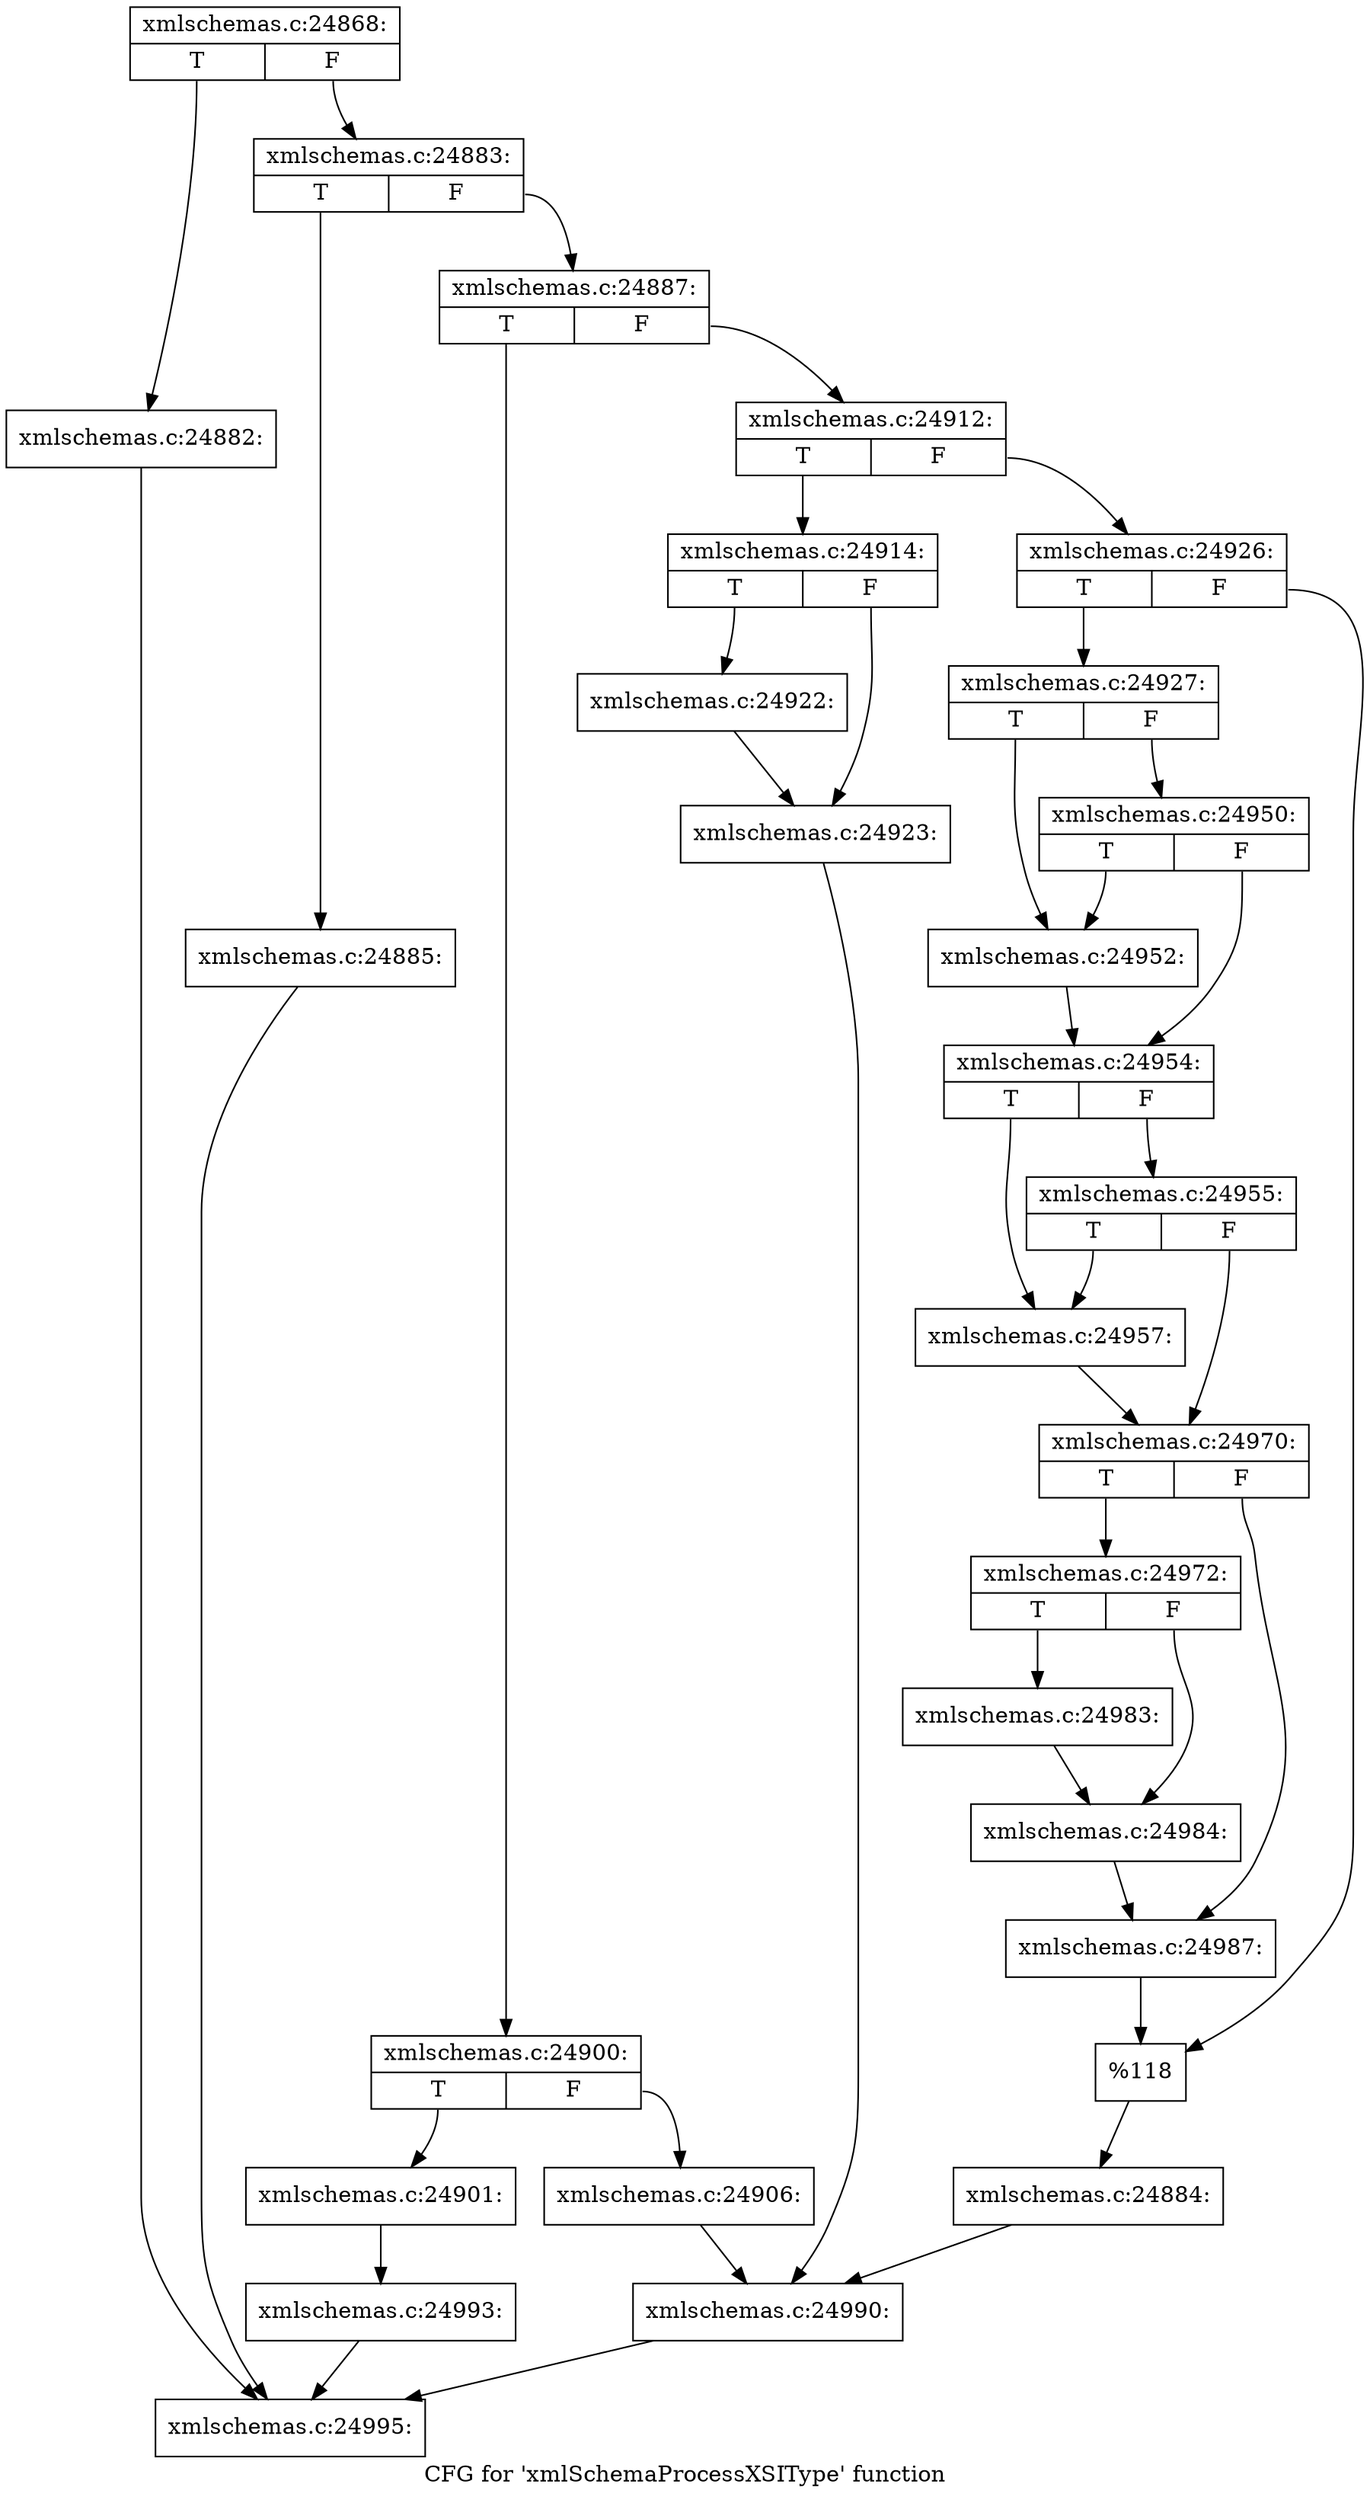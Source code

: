 digraph "CFG for 'xmlSchemaProcessXSIType' function" {
	label="CFG for 'xmlSchemaProcessXSIType' function";

	Node0x54e2510 [shape=record,label="{xmlschemas.c:24868:|{<s0>T|<s1>F}}"];
	Node0x54e2510:s0 -> Node0x54f7b70;
	Node0x54e2510:s1 -> Node0x54f7bc0;
	Node0x54f7b70 [shape=record,label="{xmlschemas.c:24882:}"];
	Node0x54f7b70 -> Node0x54e63f0;
	Node0x54f7bc0 [shape=record,label="{xmlschemas.c:24883:|{<s0>T|<s1>F}}"];
	Node0x54f7bc0:s0 -> Node0x54f8250;
	Node0x54f7bc0:s1 -> Node0x54f82f0;
	Node0x54f8250 [shape=record,label="{xmlschemas.c:24885:}"];
	Node0x54f8250 -> Node0x54e63f0;
	Node0x54f82f0 [shape=record,label="{xmlschemas.c:24887:|{<s0>T|<s1>F}}"];
	Node0x54f82f0:s0 -> Node0x54f99d0;
	Node0x54f82f0:s1 -> Node0x54f9f00;
	Node0x54f99d0 [shape=record,label="{xmlschemas.c:24900:|{<s0>T|<s1>F}}"];
	Node0x54f99d0:s0 -> Node0x54fa120;
	Node0x54f99d0:s1 -> Node0x54fa170;
	Node0x54fa120 [shape=record,label="{xmlschemas.c:24901:}"];
	Node0x54fa120 -> Node0x54f9330;
	Node0x54fa170 [shape=record,label="{xmlschemas.c:24906:}"];
	Node0x54fa170 -> Node0x54f98a0;
	Node0x54f9f00 [shape=record,label="{xmlschemas.c:24912:|{<s0>T|<s1>F}}"];
	Node0x54f9f00:s0 -> Node0x54fb510;
	Node0x54f9f00:s1 -> Node0x54fb560;
	Node0x54fb510 [shape=record,label="{xmlschemas.c:24914:|{<s0>T|<s1>F}}"];
	Node0x54fb510:s0 -> Node0x54fc5e0;
	Node0x54fb510:s1 -> Node0x54fc630;
	Node0x54fc5e0 [shape=record,label="{xmlschemas.c:24922:}"];
	Node0x54fc5e0 -> Node0x54fc630;
	Node0x54fc630 [shape=record,label="{xmlschemas.c:24923:}"];
	Node0x54fc630 -> Node0x54f98a0;
	Node0x54fb560 [shape=record,label="{xmlschemas.c:24926:|{<s0>T|<s1>F}}"];
	Node0x54fb560:s0 -> Node0x54fcf20;
	Node0x54fb560:s1 -> Node0x54fcf70;
	Node0x54fcf20 [shape=record,label="{xmlschemas.c:24927:|{<s0>T|<s1>F}}"];
	Node0x54fcf20:s0 -> Node0x54fd6b0;
	Node0x54fcf20:s1 -> Node0x54fd750;
	Node0x54fd750 [shape=record,label="{xmlschemas.c:24950:|{<s0>T|<s1>F}}"];
	Node0x54fd750:s0 -> Node0x54fd6b0;
	Node0x54fd750:s1 -> Node0x54fd700;
	Node0x54fd6b0 [shape=record,label="{xmlschemas.c:24952:}"];
	Node0x54fd6b0 -> Node0x54fd700;
	Node0x54fd700 [shape=record,label="{xmlschemas.c:24954:|{<s0>T|<s1>F}}"];
	Node0x54fd700:s0 -> Node0x54fe350;
	Node0x54fd700:s1 -> Node0x54fe3f0;
	Node0x54fe3f0 [shape=record,label="{xmlschemas.c:24955:|{<s0>T|<s1>F}}"];
	Node0x54fe3f0:s0 -> Node0x54fe350;
	Node0x54fe3f0:s1 -> Node0x54fe3a0;
	Node0x54fe350 [shape=record,label="{xmlschemas.c:24957:}"];
	Node0x54fe350 -> Node0x54fe3a0;
	Node0x54fe3a0 [shape=record,label="{xmlschemas.c:24970:|{<s0>T|<s1>F}}"];
	Node0x54fe3a0:s0 -> Node0x54ff050;
	Node0x54fe3a0:s1 -> Node0x54ff0a0;
	Node0x54ff050 [shape=record,label="{xmlschemas.c:24972:|{<s0>T|<s1>F}}"];
	Node0x54ff050:s0 -> Node0x5500860;
	Node0x54ff050:s1 -> Node0x55008b0;
	Node0x5500860 [shape=record,label="{xmlschemas.c:24983:}"];
	Node0x5500860 -> Node0x55008b0;
	Node0x55008b0 [shape=record,label="{xmlschemas.c:24984:}"];
	Node0x55008b0 -> Node0x54ff0a0;
	Node0x54ff0a0 [shape=record,label="{xmlschemas.c:24987:}"];
	Node0x54ff0a0 -> Node0x54fcf70;
	Node0x54fcf70 [shape=record,label="{%118}"];
	Node0x54fcf70 -> Node0x54f82a0;
	Node0x54f82a0 [shape=record,label="{xmlschemas.c:24884:}"];
	Node0x54f82a0 -> Node0x54f98a0;
	Node0x54f98a0 [shape=record,label="{xmlschemas.c:24990:}"];
	Node0x54f98a0 -> Node0x54e63f0;
	Node0x54f9330 [shape=record,label="{xmlschemas.c:24993:}"];
	Node0x54f9330 -> Node0x54e63f0;
	Node0x54e63f0 [shape=record,label="{xmlschemas.c:24995:}"];
}
